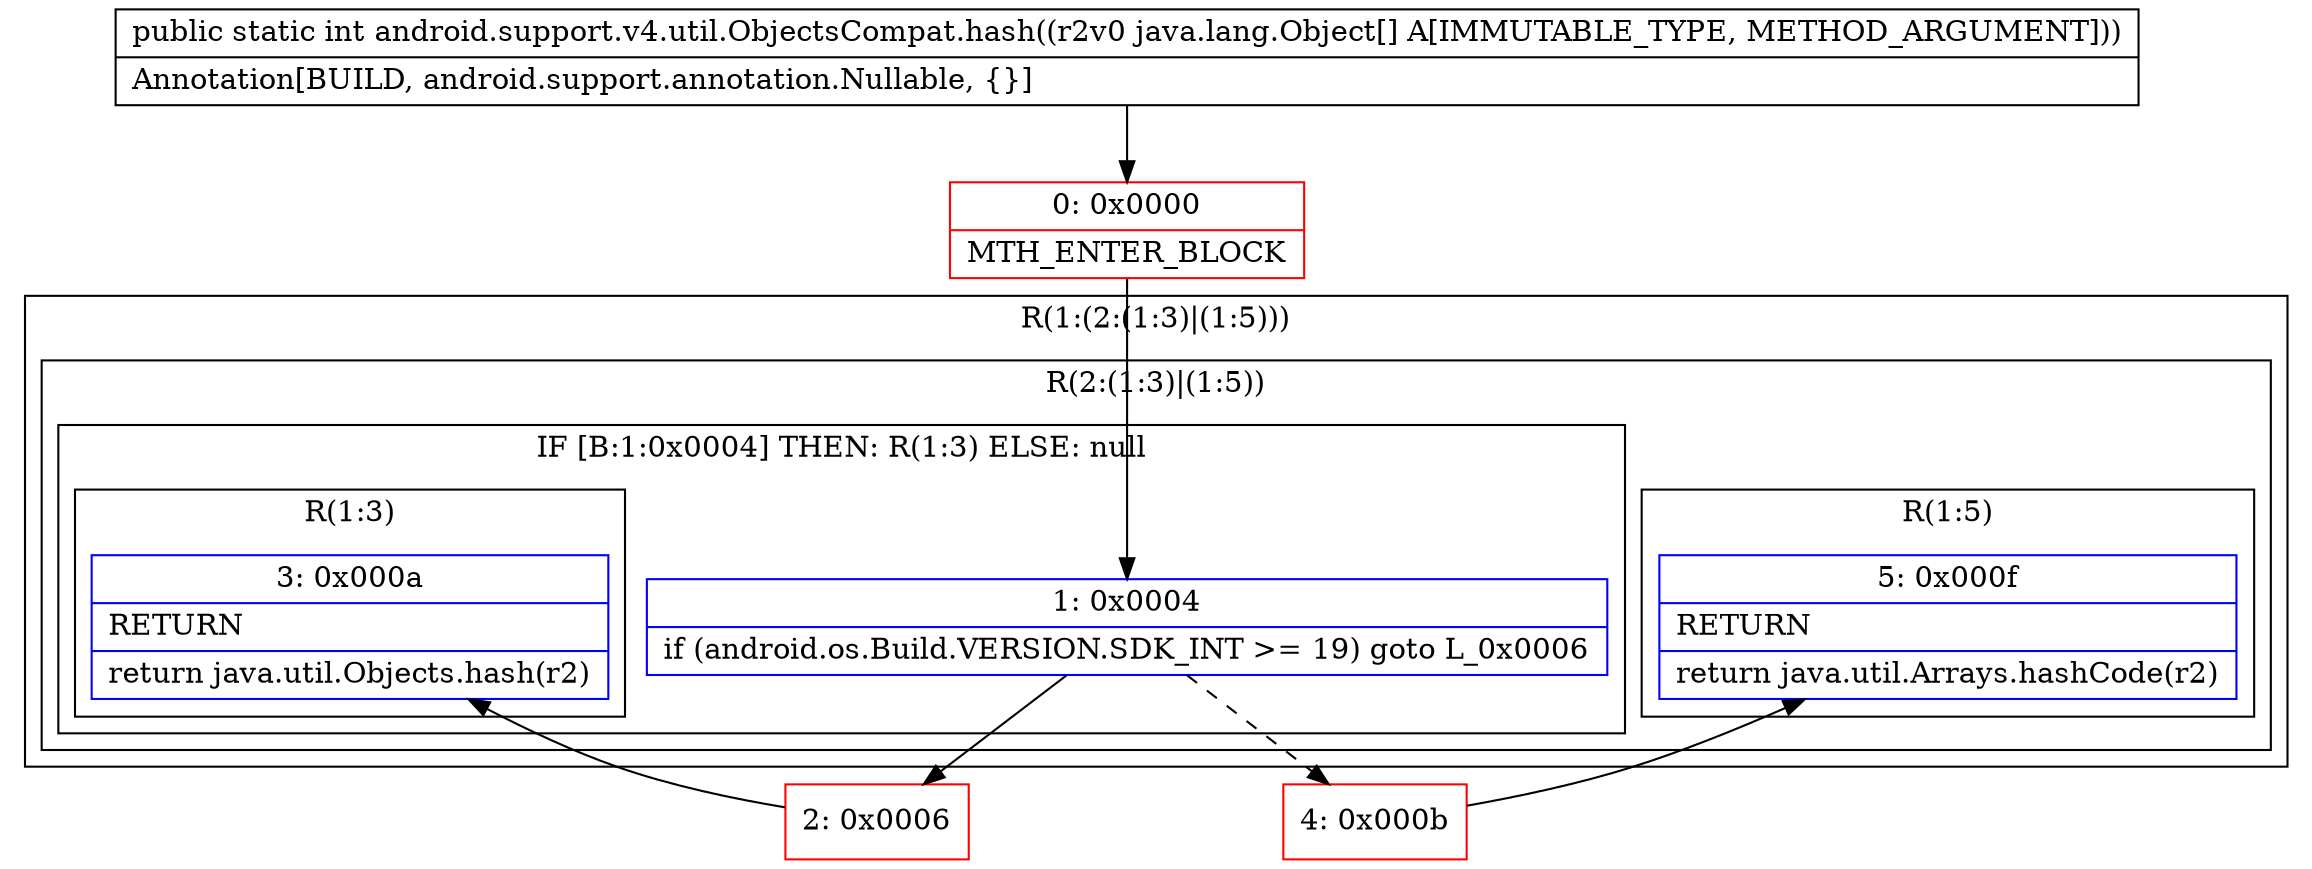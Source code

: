 digraph "CFG forandroid.support.v4.util.ObjectsCompat.hash([Ljava\/lang\/Object;)I" {
subgraph cluster_Region_291428375 {
label = "R(1:(2:(1:3)|(1:5)))";
node [shape=record,color=blue];
subgraph cluster_Region_1322516909 {
label = "R(2:(1:3)|(1:5))";
node [shape=record,color=blue];
subgraph cluster_IfRegion_2053026358 {
label = "IF [B:1:0x0004] THEN: R(1:3) ELSE: null";
node [shape=record,color=blue];
Node_1 [shape=record,label="{1\:\ 0x0004|if (android.os.Build.VERSION.SDK_INT \>= 19) goto L_0x0006\l}"];
subgraph cluster_Region_1388373533 {
label = "R(1:3)";
node [shape=record,color=blue];
Node_3 [shape=record,label="{3\:\ 0x000a|RETURN\l|return java.util.Objects.hash(r2)\l}"];
}
}
subgraph cluster_Region_901317170 {
label = "R(1:5)";
node [shape=record,color=blue];
Node_5 [shape=record,label="{5\:\ 0x000f|RETURN\l|return java.util.Arrays.hashCode(r2)\l}"];
}
}
}
Node_0 [shape=record,color=red,label="{0\:\ 0x0000|MTH_ENTER_BLOCK\l}"];
Node_2 [shape=record,color=red,label="{2\:\ 0x0006}"];
Node_4 [shape=record,color=red,label="{4\:\ 0x000b}"];
MethodNode[shape=record,label="{public static int android.support.v4.util.ObjectsCompat.hash((r2v0 java.lang.Object[] A[IMMUTABLE_TYPE, METHOD_ARGUMENT]))  | Annotation[BUILD, android.support.annotation.Nullable, \{\}]\l}"];
MethodNode -> Node_0;
Node_1 -> Node_2;
Node_1 -> Node_4[style=dashed];
Node_0 -> Node_1;
Node_2 -> Node_3;
Node_4 -> Node_5;
}

